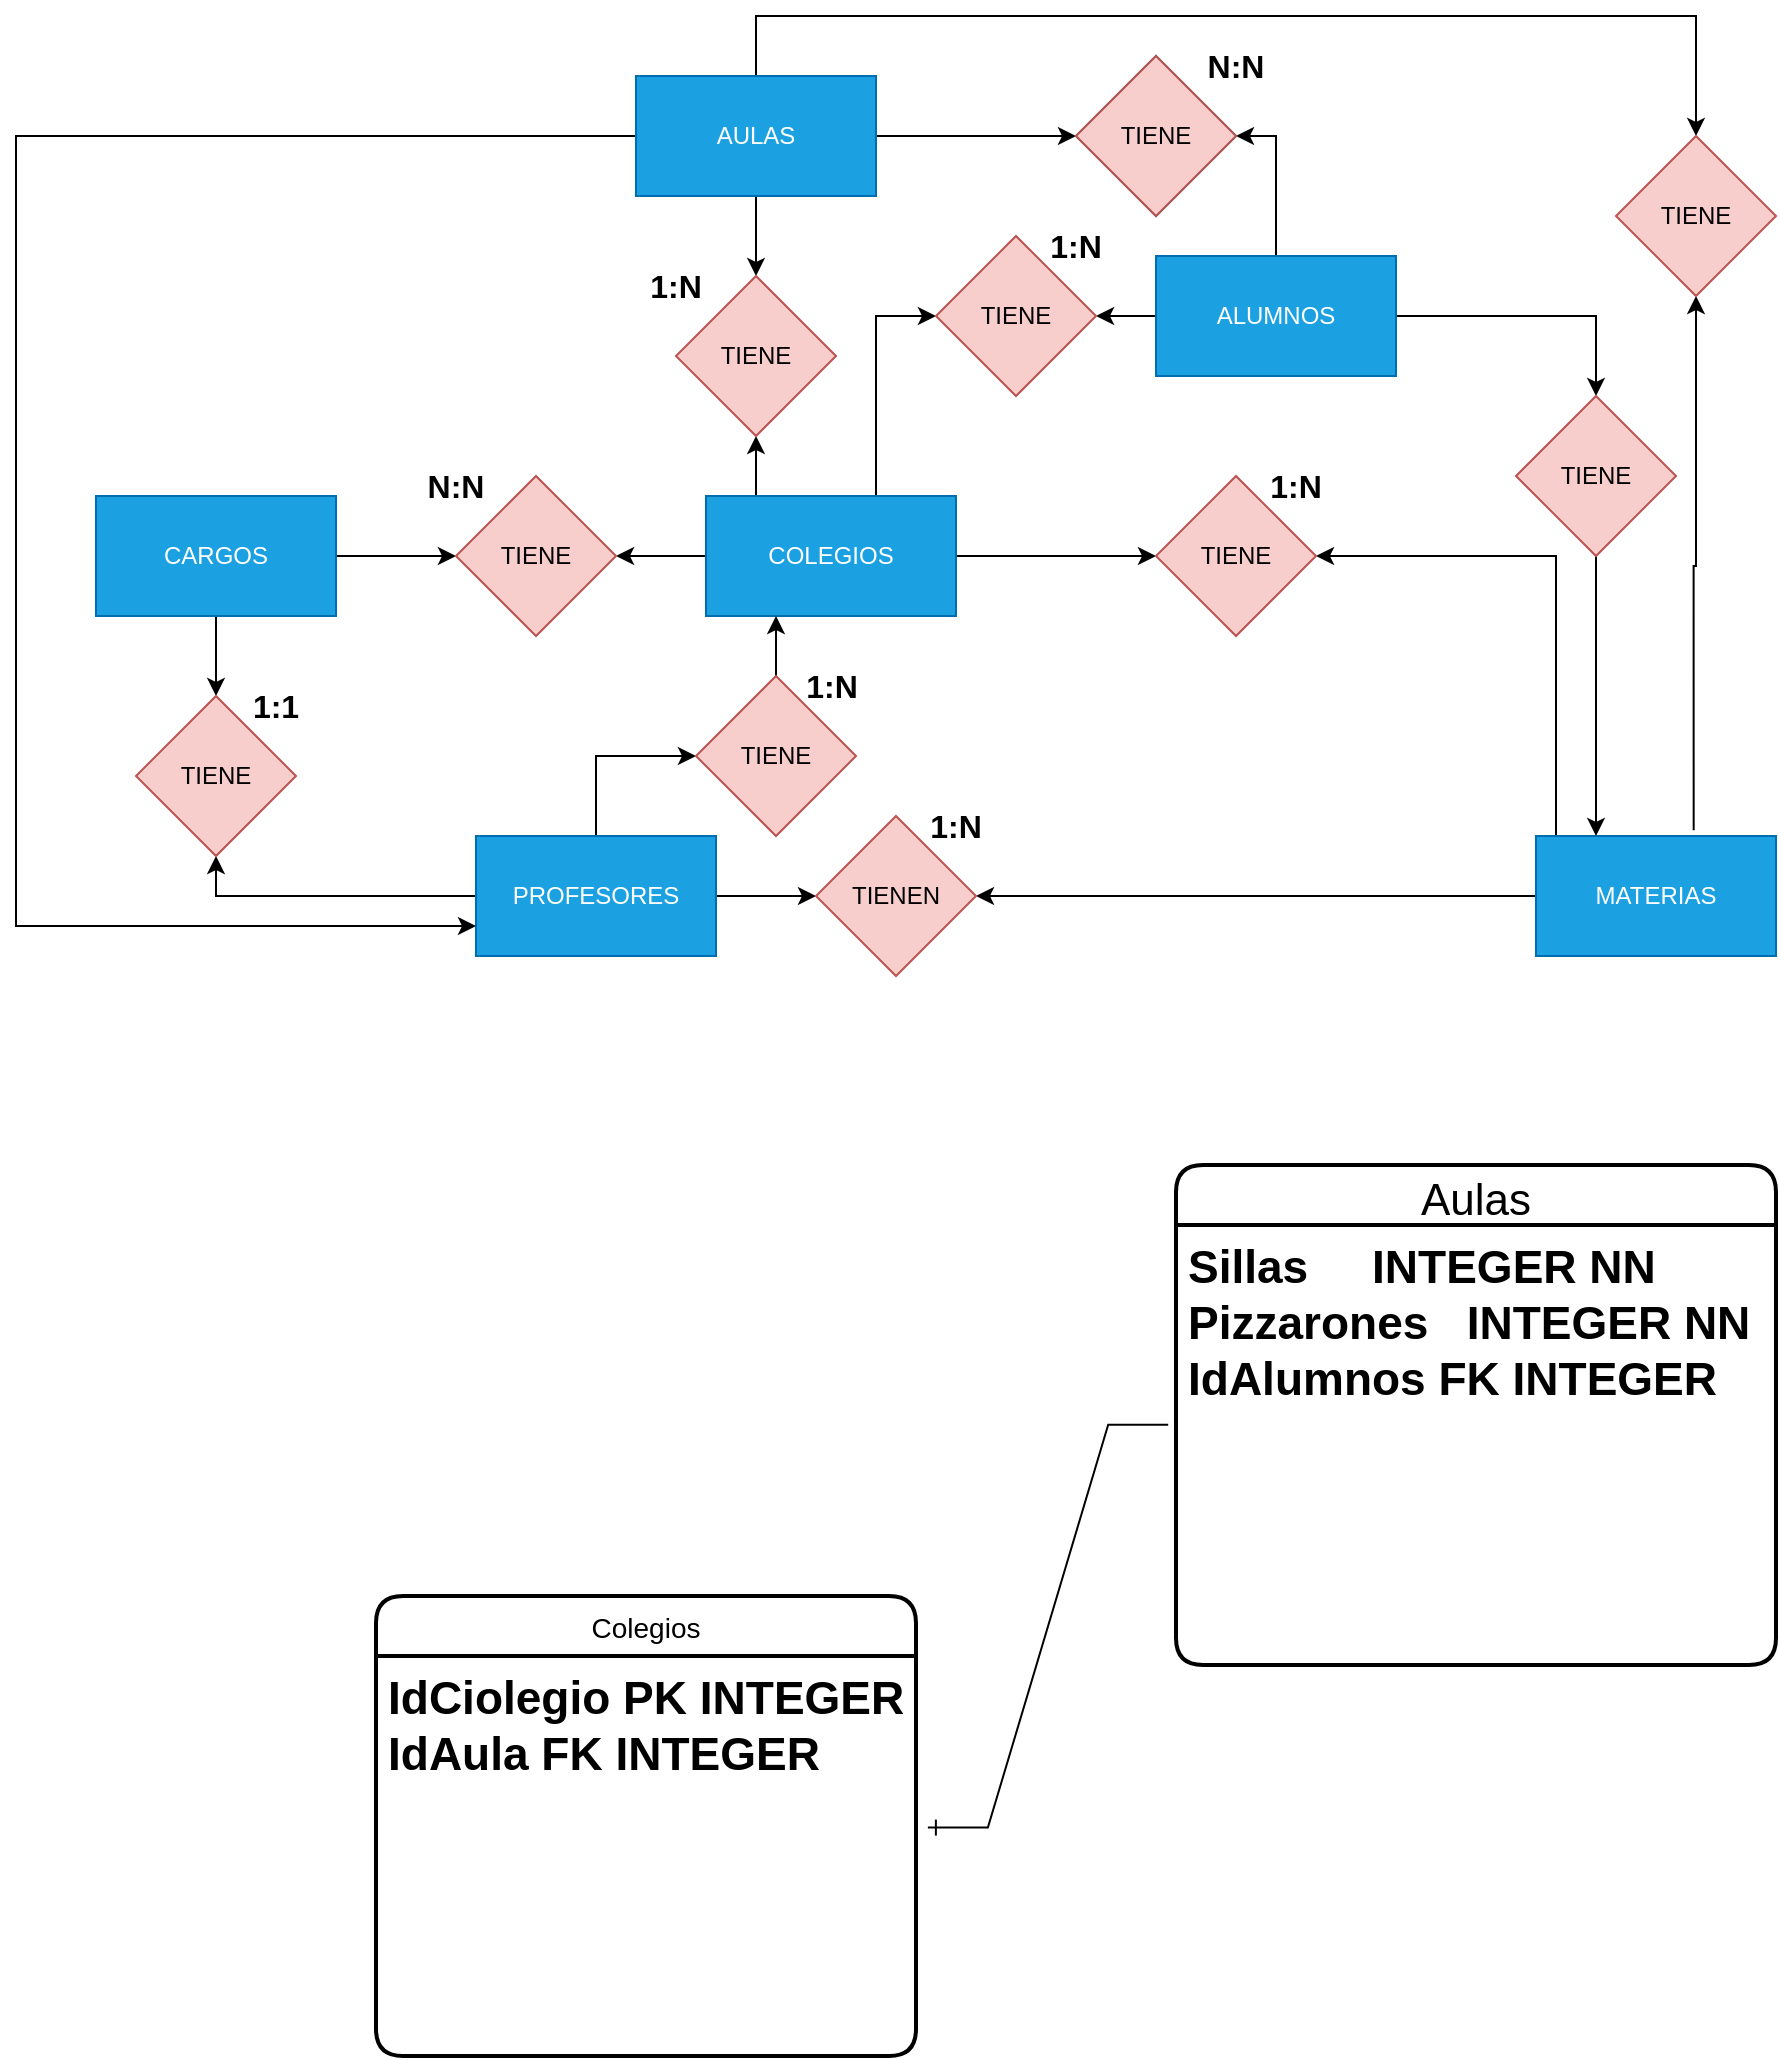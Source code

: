 <mxfile version="17.5.0" type="github">
  <diagram id="6AXaRndndwJPt1MwAMgJ" name="Page-1">
    <mxGraphModel dx="2067" dy="649" grid="1" gridSize="10" guides="1" tooltips="1" connect="1" arrows="1" fold="1" page="1" pageScale="1" pageWidth="827" pageHeight="1169" math="0" shadow="0">
      <root>
        <mxCell id="0" />
        <mxCell id="1" parent="0" />
        <mxCell id="UkviE0FbR5mLKZ54ZbCq-23" value="" style="edgeStyle=orthogonalEdgeStyle;rounded=0;orthogonalLoop=1;jettySize=auto;html=1;" edge="1" parent="1" source="UkviE0FbR5mLKZ54ZbCq-1" target="UkviE0FbR5mLKZ54ZbCq-22">
          <mxGeometry relative="1" as="geometry" />
        </mxCell>
        <mxCell id="UkviE0FbR5mLKZ54ZbCq-27" value="" style="edgeStyle=orthogonalEdgeStyle;rounded=0;orthogonalLoop=1;jettySize=auto;html=1;" edge="1" parent="1" source="UkviE0FbR5mLKZ54ZbCq-1" target="UkviE0FbR5mLKZ54ZbCq-26">
          <mxGeometry relative="1" as="geometry" />
        </mxCell>
        <mxCell id="UkviE0FbR5mLKZ54ZbCq-39" value="" style="edgeStyle=orthogonalEdgeStyle;rounded=0;orthogonalLoop=1;jettySize=auto;html=1;fontSize=16;entryX=0.5;entryY=1;entryDx=0;entryDy=0;" edge="1" parent="1" source="UkviE0FbR5mLKZ54ZbCq-1" target="UkviE0FbR5mLKZ54ZbCq-38">
          <mxGeometry relative="1" as="geometry">
            <Array as="points">
              <mxPoint x="200" y="230" />
              <mxPoint x="200" y="230" />
            </Array>
          </mxGeometry>
        </mxCell>
        <mxCell id="UkviE0FbR5mLKZ54ZbCq-45" value="" style="edgeStyle=orthogonalEdgeStyle;rounded=0;orthogonalLoop=1;jettySize=auto;html=1;fontSize=16;entryX=0;entryY=0.5;entryDx=0;entryDy=0;exitX=0;exitY=0.25;exitDx=0;exitDy=0;" edge="1" parent="1" source="UkviE0FbR5mLKZ54ZbCq-1" target="UkviE0FbR5mLKZ54ZbCq-44">
          <mxGeometry relative="1" as="geometry">
            <mxPoint x="260" y="200" as="sourcePoint" />
            <Array as="points">
              <mxPoint x="260" y="250" />
              <mxPoint x="260" y="160" />
            </Array>
          </mxGeometry>
        </mxCell>
        <mxCell id="UkviE0FbR5mLKZ54ZbCq-1" value="COLEGIOS" style="rounded=0;whiteSpace=wrap;html=1;direction=south;fillColor=#1ba1e2;fontColor=#ffffff;strokeColor=#006EAF;" vertex="1" parent="1">
          <mxGeometry x="175" y="250" width="125" height="60" as="geometry" />
        </mxCell>
        <mxCell id="UkviE0FbR5mLKZ54ZbCq-46" value="" style="edgeStyle=orthogonalEdgeStyle;rounded=0;orthogonalLoop=1;jettySize=auto;html=1;fontSize=16;" edge="1" parent="1" source="UkviE0FbR5mLKZ54ZbCq-2" target="UkviE0FbR5mLKZ54ZbCq-44">
          <mxGeometry relative="1" as="geometry" />
        </mxCell>
        <mxCell id="UkviE0FbR5mLKZ54ZbCq-110" value="" style="edgeStyle=orthogonalEdgeStyle;rounded=0;orthogonalLoop=1;jettySize=auto;html=1;fontSize=16;entryX=1;entryY=0.5;entryDx=0;entryDy=0;" edge="1" parent="1" source="UkviE0FbR5mLKZ54ZbCq-2" target="UkviE0FbR5mLKZ54ZbCq-109">
          <mxGeometry relative="1" as="geometry" />
        </mxCell>
        <mxCell id="UkviE0FbR5mLKZ54ZbCq-122" value="" style="edgeStyle=orthogonalEdgeStyle;rounded=0;orthogonalLoop=1;jettySize=auto;html=1;fontSize=16;entryX=0.5;entryY=0;entryDx=0;entryDy=0;" edge="1" parent="1" source="UkviE0FbR5mLKZ54ZbCq-2" target="UkviE0FbR5mLKZ54ZbCq-123">
          <mxGeometry relative="1" as="geometry">
            <mxPoint x="590" y="160" as="targetPoint" />
          </mxGeometry>
        </mxCell>
        <mxCell id="UkviE0FbR5mLKZ54ZbCq-2" value="ALUMNOS" style="rounded=0;whiteSpace=wrap;html=1;fillColor=#1ba1e2;fontColor=#ffffff;strokeColor=#006EAF;" vertex="1" parent="1">
          <mxGeometry x="400" y="130" width="120" height="60" as="geometry" />
        </mxCell>
        <mxCell id="UkviE0FbR5mLKZ54ZbCq-17" value="" style="edgeStyle=orthogonalEdgeStyle;rounded=0;orthogonalLoop=1;jettySize=auto;html=1;exitX=0;exitY=0.5;exitDx=0;exitDy=0;" edge="1" parent="1" source="UkviE0FbR5mLKZ54ZbCq-4" target="UkviE0FbR5mLKZ54ZbCq-16">
          <mxGeometry relative="1" as="geometry">
            <mxPoint x="-20" y="319.999" as="sourcePoint" />
          </mxGeometry>
        </mxCell>
        <mxCell id="UkviE0FbR5mLKZ54ZbCq-30" value="" style="edgeStyle=orthogonalEdgeStyle;rounded=0;orthogonalLoop=1;jettySize=auto;html=1;" edge="1" parent="1" source="UkviE0FbR5mLKZ54ZbCq-4" target="UkviE0FbR5mLKZ54ZbCq-22">
          <mxGeometry relative="1" as="geometry">
            <Array as="points">
              <mxPoint x="600" y="280" />
            </Array>
          </mxGeometry>
        </mxCell>
        <mxCell id="UkviE0FbR5mLKZ54ZbCq-117" value="" style="edgeStyle=orthogonalEdgeStyle;rounded=0;orthogonalLoop=1;jettySize=auto;html=1;fontSize=16;entryX=0.5;entryY=1;entryDx=0;entryDy=0;exitX=0.657;exitY=-0.048;exitDx=0;exitDy=0;exitPerimeter=0;" edge="1" parent="1" source="UkviE0FbR5mLKZ54ZbCq-4" target="UkviE0FbR5mLKZ54ZbCq-114">
          <mxGeometry relative="1" as="geometry">
            <mxPoint x="580" y="450" as="targetPoint" />
          </mxGeometry>
        </mxCell>
        <mxCell id="UkviE0FbR5mLKZ54ZbCq-4" value="MATERIAS" style="rounded=0;whiteSpace=wrap;html=1;fillColor=#1ba1e2;fontColor=#ffffff;strokeColor=#006EAF;" vertex="1" parent="1">
          <mxGeometry x="590" y="420" width="120" height="60" as="geometry" />
        </mxCell>
        <mxCell id="UkviE0FbR5mLKZ54ZbCq-18" value="" style="edgeStyle=orthogonalEdgeStyle;rounded=0;orthogonalLoop=1;jettySize=auto;html=1;" edge="1" parent="1" source="UkviE0FbR5mLKZ54ZbCq-6" target="UkviE0FbR5mLKZ54ZbCq-16">
          <mxGeometry relative="1" as="geometry" />
        </mxCell>
        <mxCell id="UkviE0FbR5mLKZ54ZbCq-43" value="" style="edgeStyle=orthogonalEdgeStyle;rounded=0;orthogonalLoop=1;jettySize=auto;html=1;fontSize=16;entryX=0.5;entryY=1;entryDx=0;entryDy=0;" edge="1" parent="1" source="UkviE0FbR5mLKZ54ZbCq-6" target="UkviE0FbR5mLKZ54ZbCq-41">
          <mxGeometry relative="1" as="geometry" />
        </mxCell>
        <mxCell id="UkviE0FbR5mLKZ54ZbCq-50" value="" style="edgeStyle=orthogonalEdgeStyle;rounded=0;orthogonalLoop=1;jettySize=auto;html=1;fontSize=16;entryX=0;entryY=0.5;entryDx=0;entryDy=0;" edge="1" parent="1" source="UkviE0FbR5mLKZ54ZbCq-6" target="UkviE0FbR5mLKZ54ZbCq-49">
          <mxGeometry relative="1" as="geometry" />
        </mxCell>
        <mxCell id="UkviE0FbR5mLKZ54ZbCq-6" value="PROFESORES" style="rounded=0;whiteSpace=wrap;html=1;fillColor=#1ba1e2;fontColor=#ffffff;strokeColor=#006EAF;" vertex="1" parent="1">
          <mxGeometry x="60" y="420" width="120" height="60" as="geometry" />
        </mxCell>
        <mxCell id="UkviE0FbR5mLKZ54ZbCq-40" value="" style="edgeStyle=orthogonalEdgeStyle;rounded=0;orthogonalLoop=1;jettySize=auto;html=1;fontSize=16;" edge="1" parent="1" source="UkviE0FbR5mLKZ54ZbCq-11" target="UkviE0FbR5mLKZ54ZbCq-38">
          <mxGeometry relative="1" as="geometry" />
        </mxCell>
        <mxCell id="UkviE0FbR5mLKZ54ZbCq-108" value="" style="edgeStyle=orthogonalEdgeStyle;rounded=0;orthogonalLoop=1;jettySize=auto;html=1;fontSize=16;" edge="1" parent="1" source="UkviE0FbR5mLKZ54ZbCq-11" target="UkviE0FbR5mLKZ54ZbCq-107">
          <mxGeometry relative="1" as="geometry" />
        </mxCell>
        <mxCell id="UkviE0FbR5mLKZ54ZbCq-119" value="" style="edgeStyle=orthogonalEdgeStyle;rounded=0;orthogonalLoop=1;jettySize=auto;html=1;fontSize=16;entryX=0.5;entryY=0;entryDx=0;entryDy=0;" edge="1" parent="1" source="UkviE0FbR5mLKZ54ZbCq-11" target="UkviE0FbR5mLKZ54ZbCq-114">
          <mxGeometry relative="1" as="geometry">
            <mxPoint x="200" y="-70" as="targetPoint" />
            <Array as="points">
              <mxPoint x="200" y="10" />
              <mxPoint x="670" y="10" />
            </Array>
          </mxGeometry>
        </mxCell>
        <mxCell id="UkviE0FbR5mLKZ54ZbCq-138" value="" style="edgeStyle=orthogonalEdgeStyle;rounded=0;orthogonalLoop=1;jettySize=auto;html=1;fontSize=22;fontColor=#000000;entryX=0;entryY=0.75;entryDx=0;entryDy=0;" edge="1" parent="1" source="UkviE0FbR5mLKZ54ZbCq-11" target="UkviE0FbR5mLKZ54ZbCq-6">
          <mxGeometry relative="1" as="geometry">
            <mxPoint x="-210.0" y="450" as="targetPoint" />
            <Array as="points">
              <mxPoint x="-170" y="70" />
              <mxPoint x="-170" y="465" />
            </Array>
          </mxGeometry>
        </mxCell>
        <mxCell id="UkviE0FbR5mLKZ54ZbCq-11" value="AULAS" style="rounded=0;whiteSpace=wrap;html=1;fillColor=#1ba1e2;fontColor=#ffffff;strokeColor=#006EAF;" vertex="1" parent="1">
          <mxGeometry x="140" y="40" width="120" height="60" as="geometry" />
        </mxCell>
        <mxCell id="UkviE0FbR5mLKZ54ZbCq-28" value="" style="edgeStyle=orthogonalEdgeStyle;rounded=0;orthogonalLoop=1;jettySize=auto;html=1;" edge="1" parent="1" source="UkviE0FbR5mLKZ54ZbCq-13" target="UkviE0FbR5mLKZ54ZbCq-26">
          <mxGeometry relative="1" as="geometry" />
        </mxCell>
        <mxCell id="UkviE0FbR5mLKZ54ZbCq-42" value="" style="edgeStyle=orthogonalEdgeStyle;rounded=0;orthogonalLoop=1;jettySize=auto;html=1;fontSize=16;" edge="1" parent="1" source="UkviE0FbR5mLKZ54ZbCq-13" target="UkviE0FbR5mLKZ54ZbCq-41">
          <mxGeometry relative="1" as="geometry" />
        </mxCell>
        <mxCell id="UkviE0FbR5mLKZ54ZbCq-13" value="CARGOS" style="rounded=0;whiteSpace=wrap;html=1;fillColor=#1ba1e2;fontColor=#ffffff;strokeColor=#006EAF;" vertex="1" parent="1">
          <mxGeometry x="-130" y="250" width="120" height="60" as="geometry" />
        </mxCell>
        <mxCell id="UkviE0FbR5mLKZ54ZbCq-16" value="TIENEN" style="rhombus;whiteSpace=wrap;html=1;rounded=0;fillColor=#f8cecc;strokeColor=#b85450;" vertex="1" parent="1">
          <mxGeometry x="230" y="410" width="80" height="80" as="geometry" />
        </mxCell>
        <mxCell id="UkviE0FbR5mLKZ54ZbCq-22" value="TIENE" style="rhombus;whiteSpace=wrap;html=1;rounded=0;fillColor=#f8cecc;strokeColor=#b85450;" vertex="1" parent="1">
          <mxGeometry x="400" y="240" width="80" height="80" as="geometry" />
        </mxCell>
        <mxCell id="UkviE0FbR5mLKZ54ZbCq-26" value="TIENE&lt;br&gt;" style="rhombus;whiteSpace=wrap;html=1;rounded=0;fillColor=#f8cecc;strokeColor=#b85450;" vertex="1" parent="1">
          <mxGeometry x="50" y="240" width="80" height="80" as="geometry" />
        </mxCell>
        <mxCell id="UkviE0FbR5mLKZ54ZbCq-36" value="&lt;b&gt;&lt;font style=&quot;font-size: 16px&quot;&gt;1:N&lt;/font&gt;&lt;/b&gt;" style="text;html=1;strokeColor=none;fillColor=none;align=center;verticalAlign=middle;whiteSpace=wrap;rounded=0;" vertex="1" parent="1">
          <mxGeometry x="130" y="130" width="60" height="30" as="geometry" />
        </mxCell>
        <mxCell id="UkviE0FbR5mLKZ54ZbCq-37" value="&lt;b&gt;&lt;font style=&quot;font-size: 16px&quot;&gt;1:N&lt;/font&gt;&lt;/b&gt;" style="text;html=1;strokeColor=none;fillColor=none;align=center;verticalAlign=middle;whiteSpace=wrap;rounded=0;" vertex="1" parent="1">
          <mxGeometry x="330" y="110" width="60" height="30" as="geometry" />
        </mxCell>
        <mxCell id="UkviE0FbR5mLKZ54ZbCq-38" value="TIENE" style="rhombus;whiteSpace=wrap;html=1;rounded=0;fillColor=#f8cecc;strokeColor=#b85450;" vertex="1" parent="1">
          <mxGeometry x="160" y="140" width="80" height="80" as="geometry" />
        </mxCell>
        <mxCell id="UkviE0FbR5mLKZ54ZbCq-41" value="TIENE&lt;br&gt;" style="rhombus;whiteSpace=wrap;html=1;rounded=0;fillColor=#f8cecc;strokeColor=#b85450;" vertex="1" parent="1">
          <mxGeometry x="-110" y="350" width="80" height="80" as="geometry" />
        </mxCell>
        <mxCell id="UkviE0FbR5mLKZ54ZbCq-44" value="TIENE&lt;br&gt;" style="rhombus;whiteSpace=wrap;html=1;rounded=0;fillColor=#f8cecc;strokeColor=#b85450;" vertex="1" parent="1">
          <mxGeometry x="290" y="120" width="80" height="80" as="geometry" />
        </mxCell>
        <mxCell id="UkviE0FbR5mLKZ54ZbCq-47" value="&lt;b&gt;&lt;font style=&quot;font-size: 16px&quot;&gt;1:N&lt;/font&gt;&lt;/b&gt;" style="text;html=1;strokeColor=none;fillColor=none;align=center;verticalAlign=middle;whiteSpace=wrap;rounded=0;" vertex="1" parent="1">
          <mxGeometry x="440" y="230" width="60" height="30" as="geometry" />
        </mxCell>
        <mxCell id="UkviE0FbR5mLKZ54ZbCq-48" value="&lt;b&gt;&lt;font style=&quot;font-size: 16px&quot;&gt;1:N&lt;/font&gt;&lt;/b&gt;" style="text;html=1;strokeColor=none;fillColor=none;align=center;verticalAlign=middle;whiteSpace=wrap;rounded=0;" vertex="1" parent="1">
          <mxGeometry x="270" y="400" width="60" height="30" as="geometry" />
        </mxCell>
        <mxCell id="UkviE0FbR5mLKZ54ZbCq-56" style="edgeStyle=orthogonalEdgeStyle;rounded=0;orthogonalLoop=1;jettySize=auto;html=1;fontSize=16;" edge="1" parent="1" source="UkviE0FbR5mLKZ54ZbCq-49">
          <mxGeometry relative="1" as="geometry">
            <mxPoint x="210" y="310" as="targetPoint" />
          </mxGeometry>
        </mxCell>
        <mxCell id="UkviE0FbR5mLKZ54ZbCq-49" value="TIENE" style="rhombus;whiteSpace=wrap;html=1;rounded=0;fillColor=#f8cecc;strokeColor=#b85450;" vertex="1" parent="1">
          <mxGeometry x="170" y="340" width="80" height="80" as="geometry" />
        </mxCell>
        <mxCell id="UkviE0FbR5mLKZ54ZbCq-52" value="&lt;b&gt;&lt;font style=&quot;font-size: 16px&quot;&gt;1:N&lt;/font&gt;&lt;/b&gt;" style="text;html=1;strokeColor=none;fillColor=none;align=center;verticalAlign=middle;whiteSpace=wrap;rounded=0;" vertex="1" parent="1">
          <mxGeometry x="207.5" y="330" width="60" height="30" as="geometry" />
        </mxCell>
        <mxCell id="UkviE0FbR5mLKZ54ZbCq-53" value="&lt;b&gt;&lt;font style=&quot;font-size: 16px&quot;&gt;1:1&lt;/font&gt;&lt;/b&gt;" style="text;html=1;strokeColor=none;fillColor=none;align=center;verticalAlign=middle;whiteSpace=wrap;rounded=0;" vertex="1" parent="1">
          <mxGeometry x="-70" y="340" width="60" height="30" as="geometry" />
        </mxCell>
        <mxCell id="UkviE0FbR5mLKZ54ZbCq-55" value="&lt;b&gt;&lt;font style=&quot;font-size: 16px&quot;&gt;N:N&lt;/font&gt;&lt;/b&gt;" style="text;html=1;strokeColor=none;fillColor=none;align=center;verticalAlign=middle;whiteSpace=wrap;rounded=0;" vertex="1" parent="1">
          <mxGeometry x="20" y="230" width="60" height="30" as="geometry" />
        </mxCell>
        <mxCell id="UkviE0FbR5mLKZ54ZbCq-107" value="" style="rhombus;whiteSpace=wrap;html=1;fillColor=#1ba1e2;strokeColor=#006EAF;fontColor=#ffffff;rounded=0;" vertex="1" parent="1">
          <mxGeometry x="360" y="30" width="80" height="80" as="geometry" />
        </mxCell>
        <mxCell id="UkviE0FbR5mLKZ54ZbCq-109" value="TIENE&lt;br&gt;" style="rhombus;whiteSpace=wrap;html=1;rounded=0;fillColor=#f8cecc;strokeColor=#b85450;" vertex="1" parent="1">
          <mxGeometry x="360" y="30" width="80" height="80" as="geometry" />
        </mxCell>
        <mxCell id="UkviE0FbR5mLKZ54ZbCq-111" value="&lt;b&gt;&lt;font style=&quot;font-size: 16px&quot;&gt;N:N&lt;/font&gt;&lt;/b&gt;" style="text;html=1;strokeColor=none;fillColor=none;align=center;verticalAlign=middle;whiteSpace=wrap;rounded=0;" vertex="1" parent="1">
          <mxGeometry x="410" y="20" width="60" height="30" as="geometry" />
        </mxCell>
        <mxCell id="UkviE0FbR5mLKZ54ZbCq-114" value="TIENE&lt;br&gt;" style="rhombus;whiteSpace=wrap;html=1;rounded=0;fillColor=#f8cecc;strokeColor=#b85450;" vertex="1" parent="1">
          <mxGeometry x="630" y="70" width="80" height="80" as="geometry" />
        </mxCell>
        <mxCell id="UkviE0FbR5mLKZ54ZbCq-125" value="" style="edgeStyle=orthogonalEdgeStyle;rounded=0;orthogonalLoop=1;jettySize=auto;html=1;fontSize=16;entryX=0.25;entryY=0;entryDx=0;entryDy=0;" edge="1" parent="1" source="UkviE0FbR5mLKZ54ZbCq-123" target="UkviE0FbR5mLKZ54ZbCq-4">
          <mxGeometry relative="1" as="geometry">
            <mxPoint x="620" y="380.0" as="targetPoint" />
          </mxGeometry>
        </mxCell>
        <mxCell id="UkviE0FbR5mLKZ54ZbCq-123" value="TIENE&lt;br&gt;" style="rhombus;whiteSpace=wrap;html=1;rounded=0;fillColor=#f8cecc;strokeColor=#b85450;" vertex="1" parent="1">
          <mxGeometry x="580" y="200" width="80" height="80" as="geometry" />
        </mxCell>
        <mxCell id="UkviE0FbR5mLKZ54ZbCq-126" value="Colegios" style="swimlane;childLayout=stackLayout;horizontal=1;startSize=30;horizontalStack=0;rounded=1;fontSize=14;fontStyle=0;strokeWidth=2;resizeParent=0;resizeLast=1;shadow=0;dashed=0;align=center;" vertex="1" parent="1">
          <mxGeometry x="10" y="800" width="270" height="230" as="geometry" />
        </mxCell>
        <mxCell id="UkviE0FbR5mLKZ54ZbCq-127" value="IdCiolegio PK INTEGER&#xa;IdAula FK INTEGER" style="align=left;strokeColor=none;fillColor=none;spacingLeft=4;fontSize=23;verticalAlign=top;resizable=0;rotatable=0;part=1;fontColor=#000000;fontStyle=1" vertex="1" parent="UkviE0FbR5mLKZ54ZbCq-126">
          <mxGeometry y="30" width="270" height="200" as="geometry" />
        </mxCell>
        <mxCell id="UkviE0FbR5mLKZ54ZbCq-129" value="Aulas" style="swimlane;childLayout=stackLayout;horizontal=1;startSize=30;horizontalStack=0;rounded=1;fontSize=22;fontStyle=0;strokeWidth=2;resizeParent=0;resizeLast=1;shadow=0;dashed=0;align=center;" vertex="1" parent="1">
          <mxGeometry x="410" y="584.5" width="300" height="250" as="geometry" />
        </mxCell>
        <mxCell id="UkviE0FbR5mLKZ54ZbCq-130" value="Sillas     INTEGER NN &#xa;Pizzarones   INTEGER NN&#xa;IdAlumnos FK INTEGER" style="align=left;strokeColor=none;fillColor=none;spacingLeft=4;fontSize=23;verticalAlign=top;resizable=0;rotatable=0;part=1;fontColor=#000000;fontStyle=1" vertex="1" parent="UkviE0FbR5mLKZ54ZbCq-129">
          <mxGeometry y="30" width="300" height="220" as="geometry" />
        </mxCell>
        <mxCell id="UkviE0FbR5mLKZ54ZbCq-135" value="" style="edgeStyle=entityRelationEdgeStyle;fontSize=12;html=1;endArrow=ERone;endFill=1;rounded=0;fontColor=#000000;entryX=1.022;entryY=0.429;entryDx=0;entryDy=0;entryPerimeter=0;exitX=-0.013;exitY=0.454;exitDx=0;exitDy=0;exitPerimeter=0;" edge="1" parent="1" source="UkviE0FbR5mLKZ54ZbCq-130" target="UkviE0FbR5mLKZ54ZbCq-127">
          <mxGeometry width="100" height="100" relative="1" as="geometry">
            <mxPoint x="200" y="680" as="sourcePoint" />
            <mxPoint x="300" y="580" as="targetPoint" />
          </mxGeometry>
        </mxCell>
      </root>
    </mxGraphModel>
  </diagram>
</mxfile>
